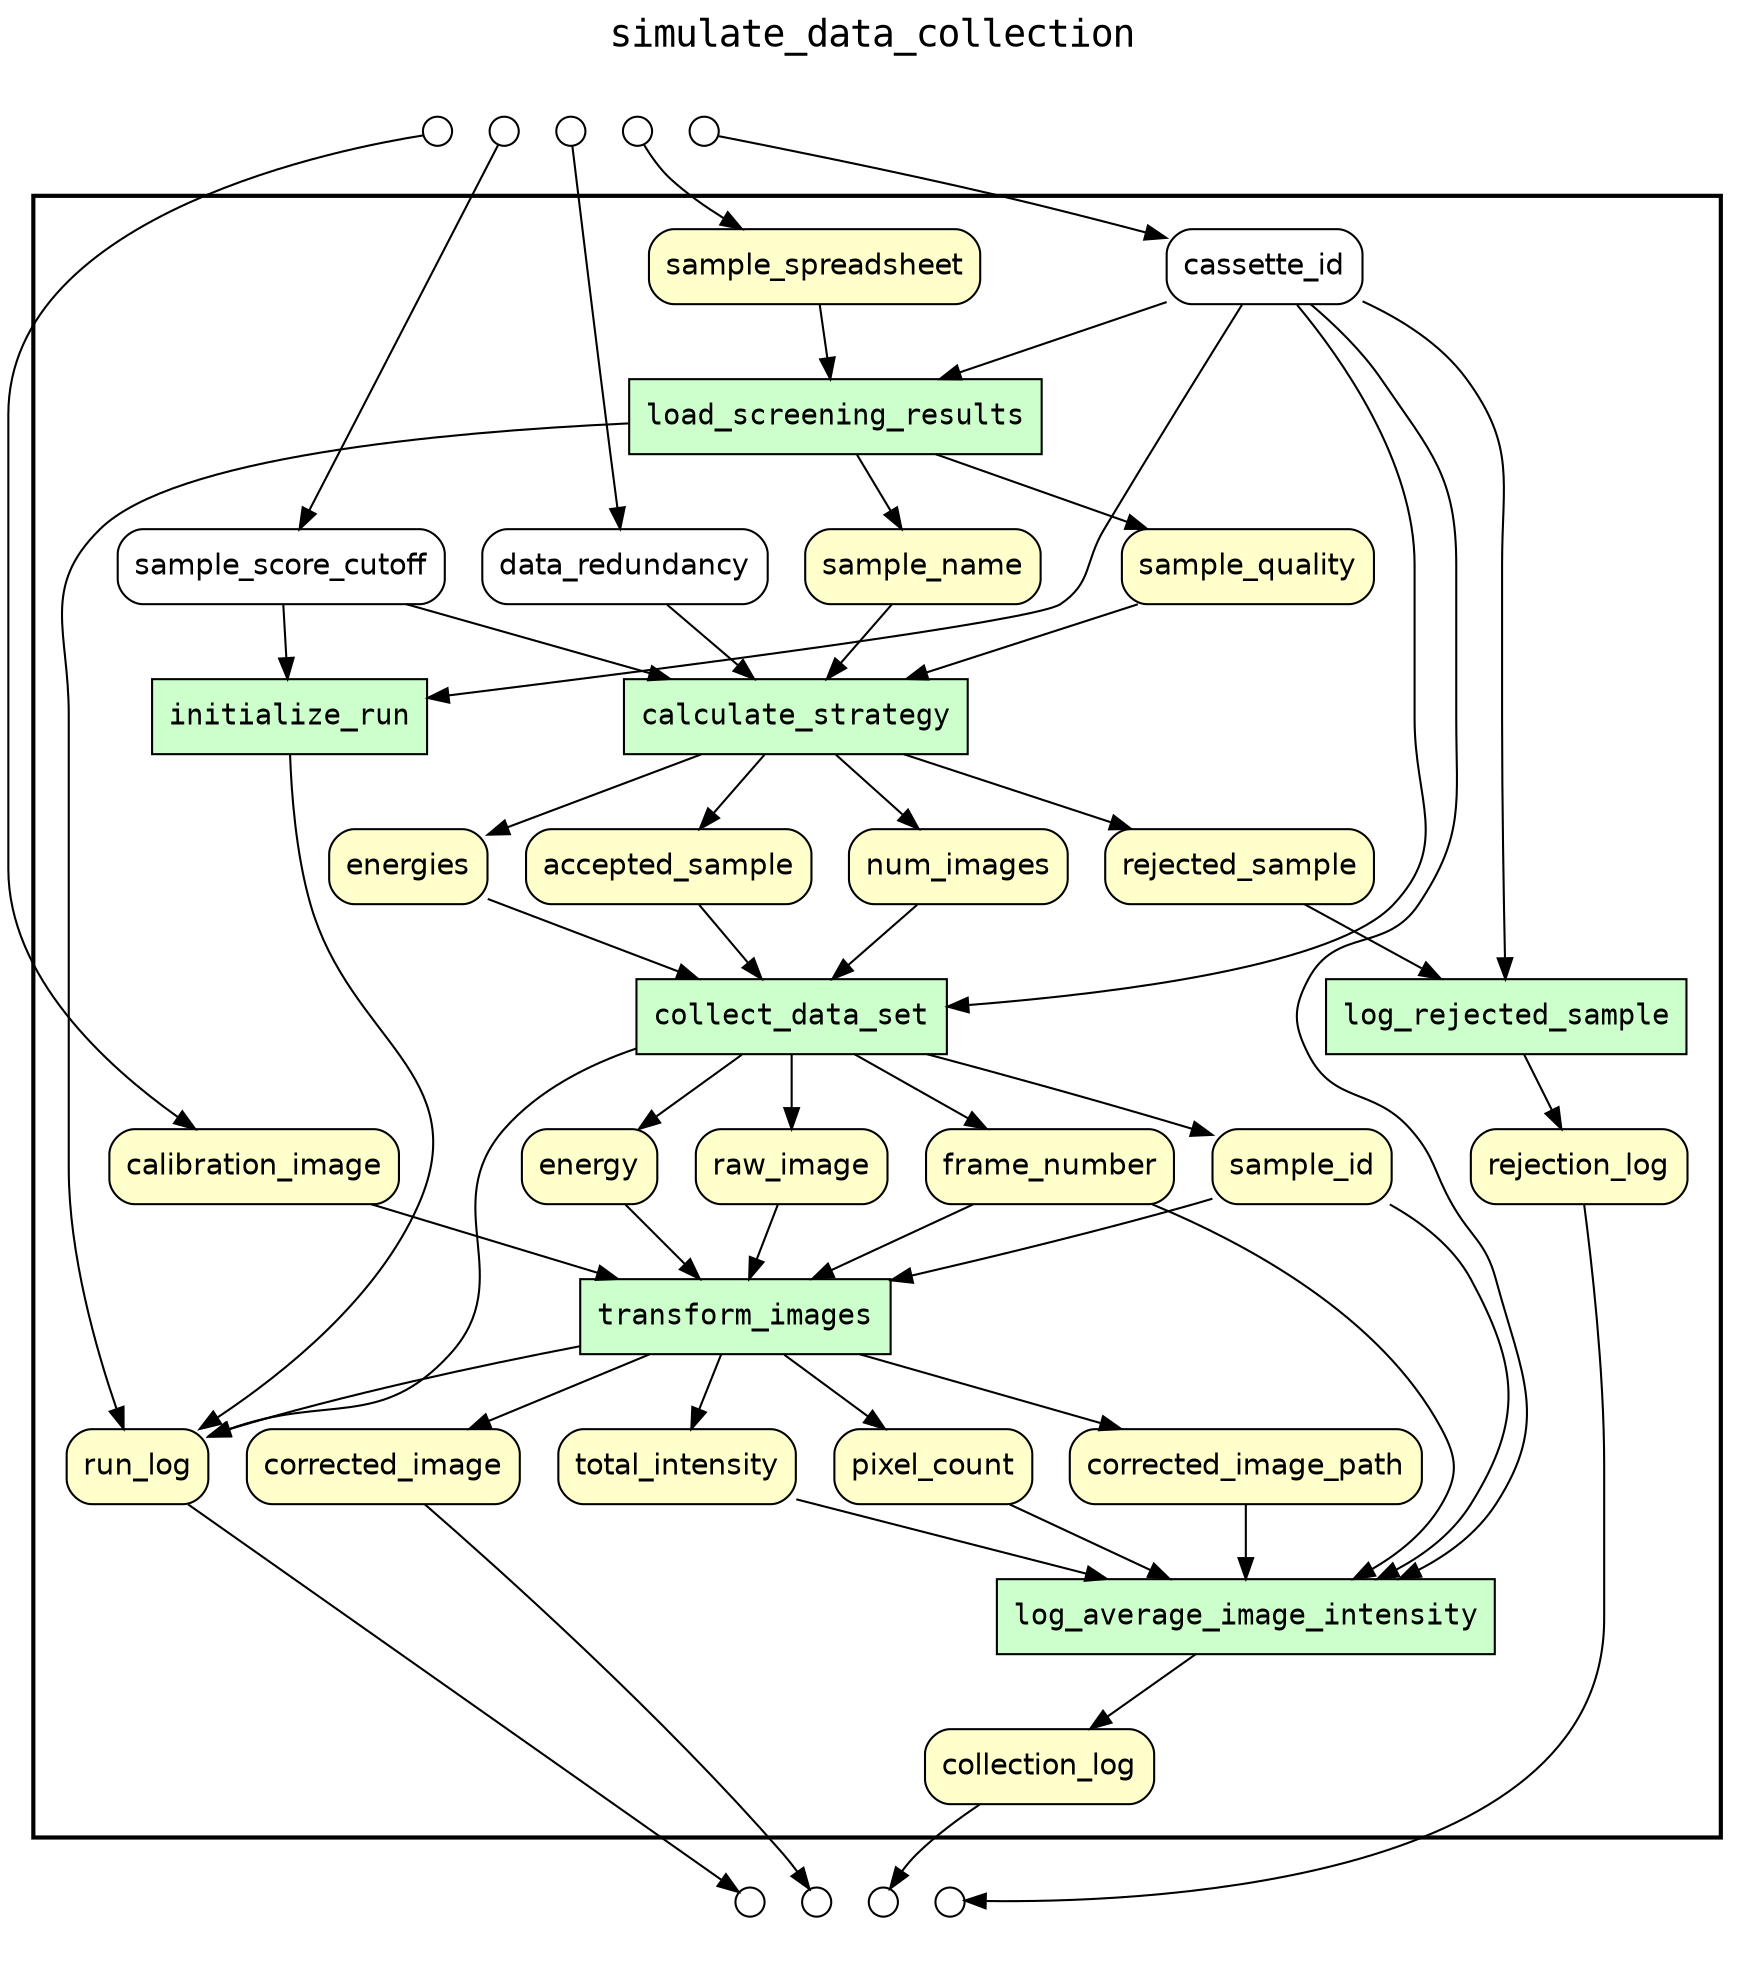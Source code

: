 
digraph yw_data_view {
rankdir=TB
fontname=Courier; fontsize=18; labelloc=t
label="simulate_data_collection"
subgraph cluster_workflow { label=""; color=black; penwidth=2
subgraph cluster_workflow_inner { label=""; color=white
node[shape=box style="filled" fillcolor="#CCFFCC" peripheries=1 fontname=Courier]
initialize_run
load_screening_results
calculate_strategy
log_rejected_sample
collect_data_set
transform_images
log_average_image_intensity
node[shape=box style="filled" fillcolor="#CCFFCC" peripheries=1 fontname=Courier]
node[shape=box style="rounded,filled" fillcolor="#FFFFCC" peripheries=1 fontname=Helvetica]
run_log
sample_spreadsheet
sample_name
sample_quality
accepted_sample
rejected_sample
num_images
energies
rejection_log
sample_id
energy
frame_number
raw_image
calibration_image
corrected_image
corrected_image_path
total_intensity
pixel_count
collection_log
node[shape=box style="rounded,filled" fillcolor="#FFFFFF" peripheries=1 fontname=Helvetica]
data_redundancy
cassette_id
sample_score_cutoff
}}
subgraph cluster_inflows { label=""; color=white; penwidth=2
subgraph cluster_inflows_inner { label=""; color=white
node[shape=circle fillcolor="#FFFFFF" peripheries=1 width=0.2]
calibration_image_inflow [label=""]
data_redundancy_inflow [label=""]
sample_spreadsheet_inflow [label=""]
cassette_id_inflow [label=""]
sample_score_cutoff_inflow [label=""]
}}
subgraph cluster_outflows { label=""; color=white; penwidth=2
subgraph cluster_outflows_inner { label=""; color=white
node[shape=circle fillcolor="#FFFFFF" peripheries=1 width=0.2]
rejection_log_outflow [label=""]
collection_log_outflow [label=""]
run_log_outflow [label=""]
corrected_image_outflow [label=""]
}}
cassette_id -> initialize_run
cassette_id -> load_screening_results
cassette_id -> log_rejected_sample
cassette_id -> collect_data_set
cassette_id -> log_average_image_intensity
sample_score_cutoff -> initialize_run
sample_score_cutoff -> calculate_strategy
sample_spreadsheet -> load_screening_results
sample_name -> calculate_strategy
sample_quality -> calculate_strategy
data_redundancy -> calculate_strategy
accepted_sample -> collect_data_set
rejected_sample -> log_rejected_sample
num_images -> collect_data_set
energies -> collect_data_set
sample_id -> transform_images
sample_id -> log_average_image_intensity
energy -> transform_images
frame_number -> transform_images
frame_number -> log_average_image_intensity
raw_image -> transform_images
calibration_image -> transform_images
corrected_image_path -> log_average_image_intensity
total_intensity -> log_average_image_intensity
pixel_count -> log_average_image_intensity
initialize_run -> run_log
load_screening_results -> run_log
load_screening_results -> sample_name
load_screening_results -> sample_quality
calculate_strategy -> accepted_sample
calculate_strategy -> rejected_sample
calculate_strategy -> num_images
calculate_strategy -> energies
log_rejected_sample -> rejection_log
collect_data_set -> run_log
collect_data_set -> sample_id
collect_data_set -> energy
collect_data_set -> frame_number
collect_data_set -> raw_image
transform_images -> run_log
transform_images -> corrected_image
transform_images -> corrected_image_path
transform_images -> total_intensity
transform_images -> pixel_count
log_average_image_intensity -> collection_log
calibration_image_inflow -> calibration_image
data_redundancy_inflow -> data_redundancy
sample_spreadsheet_inflow -> sample_spreadsheet
cassette_id_inflow -> cassette_id
sample_score_cutoff_inflow -> sample_score_cutoff
rejection_log -> rejection_log_outflow
collection_log -> collection_log_outflow
run_log -> run_log_outflow
corrected_image -> corrected_image_outflow
}

